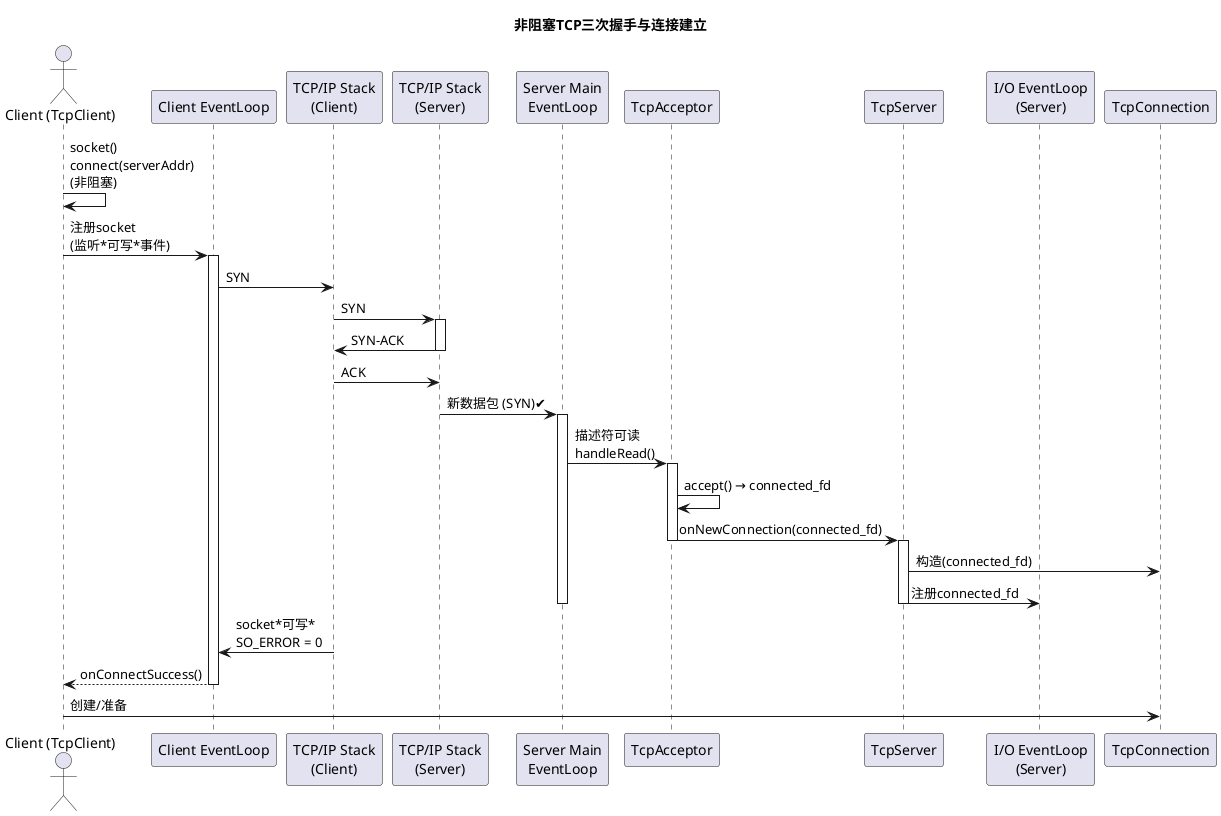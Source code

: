 @startuml
title 非阻塞TCP三次握手与连接建立

'=== 参与者定义 ===
actor   ClientApp          as "Client (TcpClient)"
participant ClientEL       as "Client EventLoop"
participant ClientTCP      as "TCP/IP Stack\n(Client)"
participant ServerTCP      as "TCP/IP Stack\n(Server)"
participant ServerMainEL   as "Server Main\nEventLoop"
participant TcpAcceptor    as "TcpAcceptor"
participant TcpServer      as "TcpServer"
participant ServerIOEL     as "I/O EventLoop\n(Server)"
participant TcpConnection  as "TcpConnection"

'=== 客户端发起连接 ===
ClientApp -> ClientApp: socket()\nconnect(serverAddr)\n(非阻塞)
ClientApp -> ClientEL  : 注册socket\n(监听*可写*事件)
activate ClientEL

'=== 三次握手（网络层面） ===
ClientEL  -> ClientTCP  : SYN
ClientTCP -> ServerTCP  : SYN
activate ServerTCP
ServerTCP -> ClientTCP  : SYN‑ACK
deactivate ServerTCP
ClientTCP -> ServerTCP  : ACK

'=== 服务器侧接受连接 ===
ServerTCP -> ServerMainEL : 新数据包 (SYN)✔
activate ServerMainEL
ServerMainEL -> TcpAcceptor : 描述符可读\nhandleRead()
activate TcpAcceptor
TcpAcceptor -> TcpAcceptor : accept() → connected_fd
TcpAcceptor -> TcpServer   : onNewConnection(connected_fd)
deactivate TcpAcceptor

'=== 创建连接对象并注册到 IO EventLoop ===
activate TcpServer
TcpServer  -> TcpConnection : 构造(connected_fd)
TcpServer  -> ServerIOEL    : 注册connected_fd
deactivate TcpServer
deactivate ServerMainEL

'=== 客户端侧确认连接已建立 ===
ClientTCP -> ClientEL  : socket*可写*\nSO_ERROR = 0
ClientEL  --> ClientApp: onConnectSuccess()
deactivate ClientEL

'=== 客户端创建/准备 TcpConnection ===
ClientApp -> TcpConnection : 创建/准备
@enduml